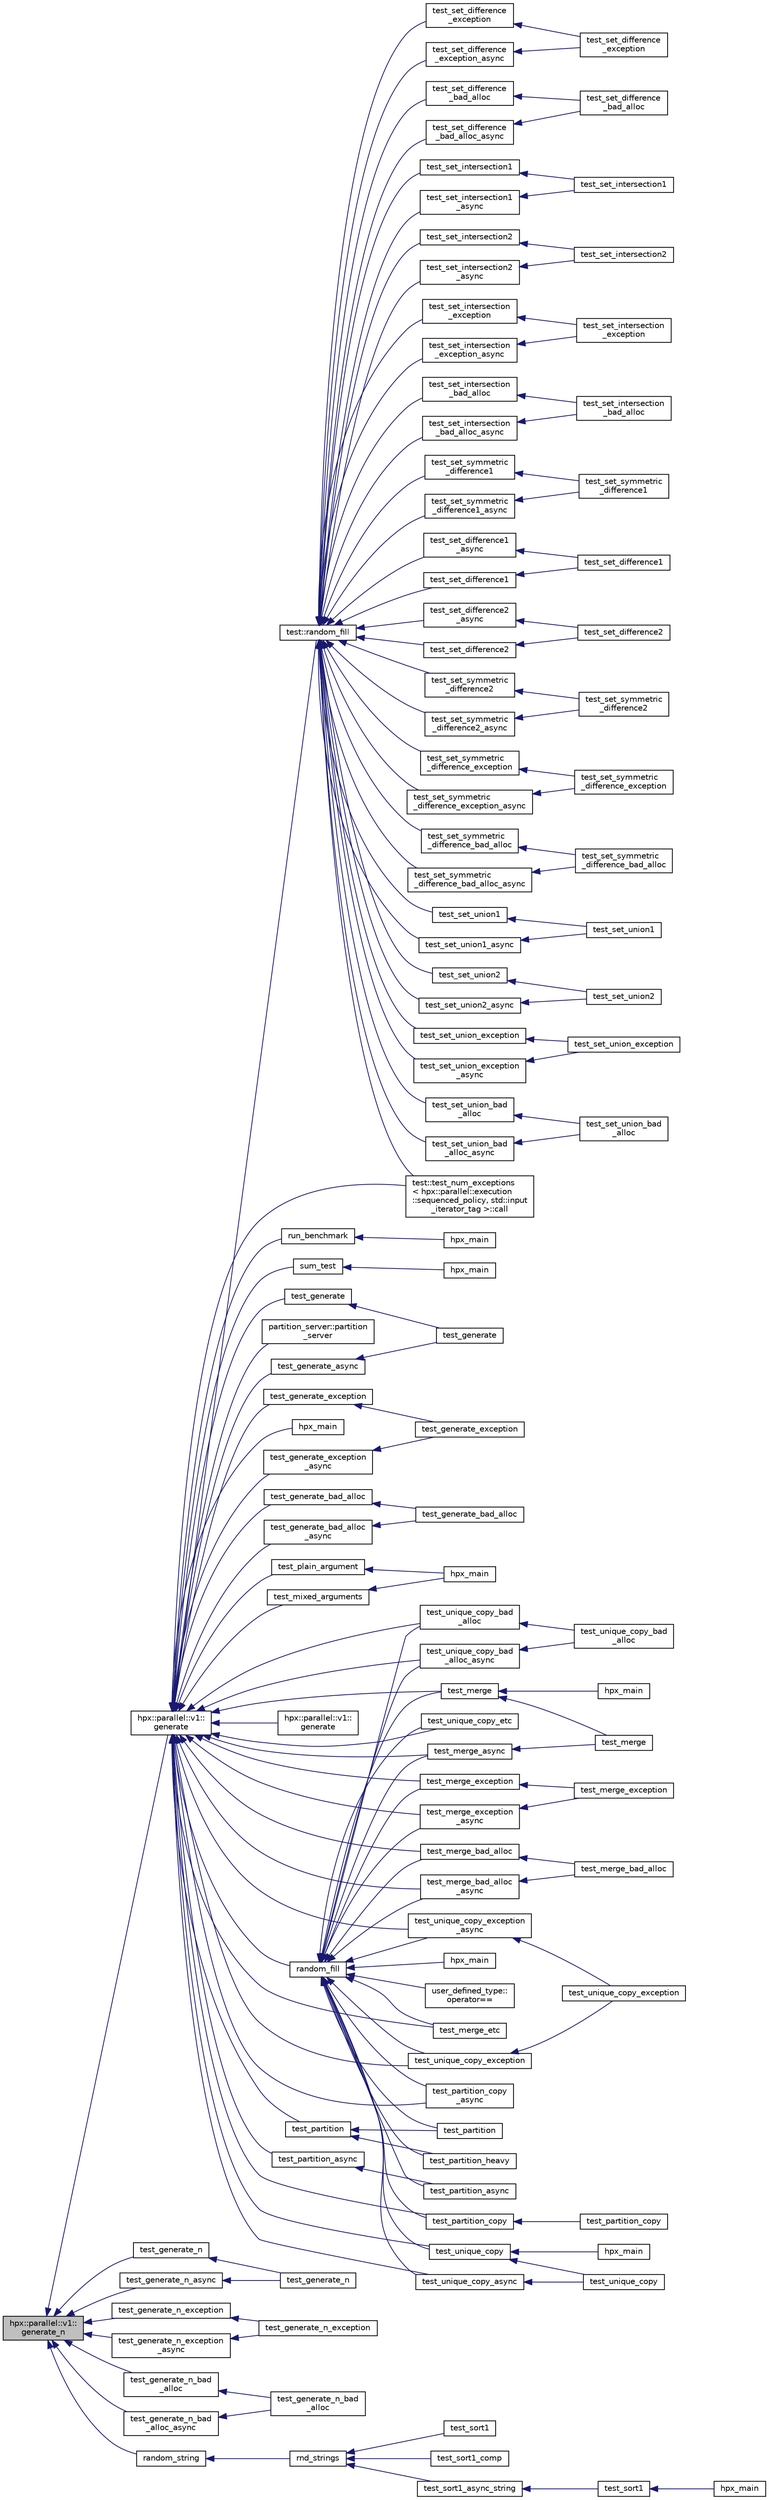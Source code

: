 digraph "hpx::parallel::v1::generate_n"
{
  edge [fontname="Helvetica",fontsize="10",labelfontname="Helvetica",labelfontsize="10"];
  node [fontname="Helvetica",fontsize="10",shape=record];
  rankdir="LR";
  Node6240 [label="hpx::parallel::v1::\lgenerate_n",height=0.2,width=0.4,color="black", fillcolor="grey75", style="filled", fontcolor="black"];
  Node6240 -> Node6241 [dir="back",color="midnightblue",fontsize="10",style="solid",fontname="Helvetica"];
  Node6241 [label="hpx::parallel::v1::\lgenerate",height=0.2,width=0.4,color="black", fillcolor="white", style="filled",URL="$db/db9/namespacehpx_1_1parallel_1_1v1.html#a1f74f2be2954d6fbd8278df5fedb946a"];
  Node6241 -> Node6242 [dir="back",color="midnightblue",fontsize="10",style="solid",fontname="Helvetica"];
  Node6242 [label="hpx_main",height=0.2,width=0.4,color="black", fillcolor="white", style="filled",URL="$da/d4f/benchmark__is__heap_8cpp.html#a4ca51ec94fa82421fc621b58eef7b01c"];
  Node6241 -> Node6243 [dir="back",color="midnightblue",fontsize="10",style="solid",fontname="Helvetica"];
  Node6243 [label="run_benchmark",height=0.2,width=0.4,color="black", fillcolor="white", style="filled",URL="$dd/d49/benchmark__merge_8cpp.html#ad5c58db487e8c73d2570954a51bc051e"];
  Node6243 -> Node6244 [dir="back",color="midnightblue",fontsize="10",style="solid",fontname="Helvetica"];
  Node6244 [label="hpx_main",height=0.2,width=0.4,color="black", fillcolor="white", style="filled",URL="$dd/d49/benchmark__merge_8cpp.html#a4ca51ec94fa82421fc621b58eef7b01c"];
  Node6241 -> Node6245 [dir="back",color="midnightblue",fontsize="10",style="solid",fontname="Helvetica"];
  Node6245 [label="sum_test",height=0.2,width=0.4,color="black", fillcolor="white", style="filled",URL="$d9/dca/created__executor_8cpp.html#a00698497aebbb08ccb1fafc32f2e52a2"];
  Node6245 -> Node6246 [dir="back",color="midnightblue",fontsize="10",style="solid",fontname="Helvetica"];
  Node6246 [label="hpx_main",height=0.2,width=0.4,color="black", fillcolor="white", style="filled",URL="$d9/dca/created__executor_8cpp.html#a4ca51ec94fa82421fc621b58eef7b01c"];
  Node6241 -> Node6247 [dir="back",color="midnightblue",fontsize="10",style="solid",fontname="Helvetica"];
  Node6247 [label="test_generate",height=0.2,width=0.4,color="black", fillcolor="white", style="filled",URL="$d4/da7/generate_8cpp.html#afd13d6b5b72198f3f2810d6ea7199982"];
  Node6247 -> Node6248 [dir="back",color="midnightblue",fontsize="10",style="solid",fontname="Helvetica"];
  Node6248 [label="test_generate",height=0.2,width=0.4,color="black", fillcolor="white", style="filled",URL="$d4/da7/generate_8cpp.html#aa4330f6beb2e1e6bc622199736a4d527"];
  Node6241 -> Node6249 [dir="back",color="midnightblue",fontsize="10",style="solid",fontname="Helvetica"];
  Node6249 [label="test_generate_async",height=0.2,width=0.4,color="black", fillcolor="white", style="filled",URL="$d4/da7/generate_8cpp.html#ab3f410cfdad007aed7ce31571f497e36"];
  Node6249 -> Node6248 [dir="back",color="midnightblue",fontsize="10",style="solid",fontname="Helvetica"];
  Node6241 -> Node6250 [dir="back",color="midnightblue",fontsize="10",style="solid",fontname="Helvetica"];
  Node6250 [label="test_generate_exception",height=0.2,width=0.4,color="black", fillcolor="white", style="filled",URL="$d4/da7/generate_8cpp.html#aa82ec188c84295dc58595a25b5046a35"];
  Node6250 -> Node6251 [dir="back",color="midnightblue",fontsize="10",style="solid",fontname="Helvetica"];
  Node6251 [label="test_generate_exception",height=0.2,width=0.4,color="black", fillcolor="white", style="filled",URL="$d4/da7/generate_8cpp.html#a58c7f2d3388fcc0591cf78430d449156"];
  Node6241 -> Node6252 [dir="back",color="midnightblue",fontsize="10",style="solid",fontname="Helvetica"];
  Node6252 [label="test_generate_exception\l_async",height=0.2,width=0.4,color="black", fillcolor="white", style="filled",URL="$d4/da7/generate_8cpp.html#abd98b9bbbbd5e1ab6b3e764723492fc8"];
  Node6252 -> Node6251 [dir="back",color="midnightblue",fontsize="10",style="solid",fontname="Helvetica"];
  Node6241 -> Node6253 [dir="back",color="midnightblue",fontsize="10",style="solid",fontname="Helvetica"];
  Node6253 [label="test_generate_bad_alloc",height=0.2,width=0.4,color="black", fillcolor="white", style="filled",URL="$d4/da7/generate_8cpp.html#ab44bbc50ca526f3e66d459f6148e9be4"];
  Node6253 -> Node6254 [dir="back",color="midnightblue",fontsize="10",style="solid",fontname="Helvetica"];
  Node6254 [label="test_generate_bad_alloc",height=0.2,width=0.4,color="black", fillcolor="white", style="filled",URL="$d4/da7/generate_8cpp.html#abaa09ae5104c3bb209c065c7260f2f2f"];
  Node6241 -> Node6255 [dir="back",color="midnightblue",fontsize="10",style="solid",fontname="Helvetica"];
  Node6255 [label="test_generate_bad_alloc\l_async",height=0.2,width=0.4,color="black", fillcolor="white", style="filled",URL="$d4/da7/generate_8cpp.html#a335e0ec245138b5ed2658cc30c8ac46c"];
  Node6255 -> Node6254 [dir="back",color="midnightblue",fontsize="10",style="solid",fontname="Helvetica"];
  Node6241 -> Node6256 [dir="back",color="midnightblue",fontsize="10",style="solid",fontname="Helvetica"];
  Node6256 [label="hpx::parallel::v1::\lgenerate",height=0.2,width=0.4,color="black", fillcolor="white", style="filled",URL="$db/db9/namespacehpx_1_1parallel_1_1v1.html#a5b655eb015d1690f89105015ea642cca"];
  Node6241 -> Node6257 [dir="back",color="midnightblue",fontsize="10",style="solid",fontname="Helvetica"];
  Node6257 [label="test_merge",height=0.2,width=0.4,color="black", fillcolor="white", style="filled",URL="$db/d38/merge__range_8cpp.html#a2e0060748d277706ba728016568f1dbf"];
  Node6257 -> Node6258 [dir="back",color="midnightblue",fontsize="10",style="solid",fontname="Helvetica"];
  Node6258 [label="test_merge",height=0.2,width=0.4,color="black", fillcolor="white", style="filled",URL="$db/d38/merge__range_8cpp.html#a28ba96ddbd72d2443824c9f436ce4151"];
  Node6257 -> Node6259 [dir="back",color="midnightblue",fontsize="10",style="solid",fontname="Helvetica"];
  Node6259 [label="hpx_main",height=0.2,width=0.4,color="black", fillcolor="white", style="filled",URL="$db/d38/merge__range_8cpp.html#a4ca51ec94fa82421fc621b58eef7b01c"];
  Node6241 -> Node6260 [dir="back",color="midnightblue",fontsize="10",style="solid",fontname="Helvetica"];
  Node6260 [label="test_merge_async",height=0.2,width=0.4,color="black", fillcolor="white", style="filled",URL="$db/d38/merge__range_8cpp.html#ac7a94e614f43f22799d481ea272af59e"];
  Node6260 -> Node6258 [dir="back",color="midnightblue",fontsize="10",style="solid",fontname="Helvetica"];
  Node6241 -> Node6261 [dir="back",color="midnightblue",fontsize="10",style="solid",fontname="Helvetica"];
  Node6261 [label="test_merge_exception",height=0.2,width=0.4,color="black", fillcolor="white", style="filled",URL="$dc/d10/merge__tests_8hpp.html#a7ae58389ece8b56d2ebaf07ce28db977"];
  Node6261 -> Node6262 [dir="back",color="midnightblue",fontsize="10",style="solid",fontname="Helvetica"];
  Node6262 [label="test_merge_exception",height=0.2,width=0.4,color="black", fillcolor="white", style="filled",URL="$dc/d10/merge__tests_8hpp.html#ab1a63150456c7d5846692e072eb6d377"];
  Node6241 -> Node6263 [dir="back",color="midnightblue",fontsize="10",style="solid",fontname="Helvetica"];
  Node6263 [label="test_merge_exception\l_async",height=0.2,width=0.4,color="black", fillcolor="white", style="filled",URL="$dc/d10/merge__tests_8hpp.html#a10246498e235d5b69dc3858175ee5309"];
  Node6263 -> Node6262 [dir="back",color="midnightblue",fontsize="10",style="solid",fontname="Helvetica"];
  Node6241 -> Node6264 [dir="back",color="midnightblue",fontsize="10",style="solid",fontname="Helvetica"];
  Node6264 [label="test_merge_bad_alloc",height=0.2,width=0.4,color="black", fillcolor="white", style="filled",URL="$dc/d10/merge__tests_8hpp.html#a4204a8af14472e05498918463eef92f7"];
  Node6264 -> Node6265 [dir="back",color="midnightblue",fontsize="10",style="solid",fontname="Helvetica"];
  Node6265 [label="test_merge_bad_alloc",height=0.2,width=0.4,color="black", fillcolor="white", style="filled",URL="$dc/d10/merge__tests_8hpp.html#a515f8562703abca7b364c782ec6241bb"];
  Node6241 -> Node6266 [dir="back",color="midnightblue",fontsize="10",style="solid",fontname="Helvetica"];
  Node6266 [label="test_merge_bad_alloc\l_async",height=0.2,width=0.4,color="black", fillcolor="white", style="filled",URL="$dc/d10/merge__tests_8hpp.html#a145e25792693da1ea09d570cc09a428a"];
  Node6266 -> Node6265 [dir="back",color="midnightblue",fontsize="10",style="solid",fontname="Helvetica"];
  Node6241 -> Node6267 [dir="back",color="midnightblue",fontsize="10",style="solid",fontname="Helvetica"];
  Node6267 [label="test_merge_etc",height=0.2,width=0.4,color="black", fillcolor="white", style="filled",URL="$dc/d10/merge__tests_8hpp.html#ad0f4882078c9e3e1f692464e67040c7a"];
  Node6241 -> Node6268 [dir="back",color="midnightblue",fontsize="10",style="solid",fontname="Helvetica"];
  Node6268 [label="test_partition_copy",height=0.2,width=0.4,color="black", fillcolor="white", style="filled",URL="$d9/dfa/partition__copy__tests_8hpp.html#ad9ddd8ab895684ada0894aaab61eb447"];
  Node6268 -> Node6269 [dir="back",color="midnightblue",fontsize="10",style="solid",fontname="Helvetica"];
  Node6269 [label="test_partition_copy",height=0.2,width=0.4,color="black", fillcolor="white", style="filled",URL="$d9/dfa/partition__copy__tests_8hpp.html#a5096dfa0bc38fc345992a0392cdd7dfd"];
  Node6241 -> Node6270 [dir="back",color="midnightblue",fontsize="10",style="solid",fontname="Helvetica"];
  Node6270 [label="test_partition_copy\l_async",height=0.2,width=0.4,color="black", fillcolor="white", style="filled",URL="$d9/dfa/partition__copy__tests_8hpp.html#ac159394185d42c0081d696f41aff774c"];
  Node6241 -> Node6271 [dir="back",color="midnightblue",fontsize="10",style="solid",fontname="Helvetica"];
  Node6271 [label="test_partition",height=0.2,width=0.4,color="black", fillcolor="white", style="filled",URL="$df/dd8/partition__tests_8hpp.html#a4f40d9e862c5aaa7e64d56fc15f089ce"];
  Node6271 -> Node6272 [dir="back",color="midnightblue",fontsize="10",style="solid",fontname="Helvetica"];
  Node6272 [label="test_partition",height=0.2,width=0.4,color="black", fillcolor="white", style="filled",URL="$df/dd8/partition__tests_8hpp.html#ac570753d8bc211c4f3f2191fc0614e84"];
  Node6271 -> Node6273 [dir="back",color="midnightblue",fontsize="10",style="solid",fontname="Helvetica"];
  Node6273 [label="test_partition_heavy",height=0.2,width=0.4,color="black", fillcolor="white", style="filled",URL="$df/dd8/partition__tests_8hpp.html#aa34b09b89272730e508bef4664c15560"];
  Node6241 -> Node6274 [dir="back",color="midnightblue",fontsize="10",style="solid",fontname="Helvetica"];
  Node6274 [label="test_partition_async",height=0.2,width=0.4,color="black", fillcolor="white", style="filled",URL="$df/dd8/partition__tests_8hpp.html#aae3d4d8e7dafc0029ef1ef9296dd49da"];
  Node6274 -> Node6275 [dir="back",color="midnightblue",fontsize="10",style="solid",fontname="Helvetica"];
  Node6275 [label="test_partition_async",height=0.2,width=0.4,color="black", fillcolor="white", style="filled",URL="$df/dd8/partition__tests_8hpp.html#a5b2b400969b46c7a629f0794120917a6"];
  Node6241 -> Node6276 [dir="back",color="midnightblue",fontsize="10",style="solid",fontname="Helvetica"];
  Node6276 [label="test_plain_argument",height=0.2,width=0.4,color="black", fillcolor="white", style="filled",URL="$df/d23/put__parcels_8cpp.html#a60e7e37daaa74f7106c7cf614d219a87"];
  Node6276 -> Node6277 [dir="back",color="midnightblue",fontsize="10",style="solid",fontname="Helvetica"];
  Node6277 [label="hpx_main",height=0.2,width=0.4,color="black", fillcolor="white", style="filled",URL="$df/d23/put__parcels_8cpp.html#a4ca51ec94fa82421fc621b58eef7b01c"];
  Node6241 -> Node6278 [dir="back",color="midnightblue",fontsize="10",style="solid",fontname="Helvetica"];
  Node6278 [label="test_mixed_arguments",height=0.2,width=0.4,color="black", fillcolor="white", style="filled",URL="$df/d23/put__parcels_8cpp.html#a24eb81d6a10219027bfd00fa26f0d382"];
  Node6278 -> Node6277 [dir="back",color="midnightblue",fontsize="10",style="solid",fontname="Helvetica"];
  Node6241 -> Node6279 [dir="back",color="midnightblue",fontsize="10",style="solid",fontname="Helvetica"];
  Node6279 [label="partition_server::partition\l_server",height=0.2,width=0.4,color="black", fillcolor="white", style="filled",URL="$d9/dbd/structpartition__server.html#a80906893b5b6771003acbf3fcfec37cf"];
  Node6241 -> Node6280 [dir="back",color="midnightblue",fontsize="10",style="solid",fontname="Helvetica"];
  Node6280 [label="random_fill",height=0.2,width=0.4,color="black", fillcolor="white", style="filled",URL="$dd/d52/safe__object_8cpp.html#af11000111cdbb07ee1790cab60009256"];
  Node6280 -> Node6257 [dir="back",color="midnightblue",fontsize="10",style="solid",fontname="Helvetica"];
  Node6280 -> Node6260 [dir="back",color="midnightblue",fontsize="10",style="solid",fontname="Helvetica"];
  Node6280 -> Node6261 [dir="back",color="midnightblue",fontsize="10",style="solid",fontname="Helvetica"];
  Node6280 -> Node6263 [dir="back",color="midnightblue",fontsize="10",style="solid",fontname="Helvetica"];
  Node6280 -> Node6264 [dir="back",color="midnightblue",fontsize="10",style="solid",fontname="Helvetica"];
  Node6280 -> Node6266 [dir="back",color="midnightblue",fontsize="10",style="solid",fontname="Helvetica"];
  Node6280 -> Node6267 [dir="back",color="midnightblue",fontsize="10",style="solid",fontname="Helvetica"];
  Node6280 -> Node6268 [dir="back",color="midnightblue",fontsize="10",style="solid",fontname="Helvetica"];
  Node6280 -> Node6270 [dir="back",color="midnightblue",fontsize="10",style="solid",fontname="Helvetica"];
  Node6280 -> Node6272 [dir="back",color="midnightblue",fontsize="10",style="solid",fontname="Helvetica"];
  Node6280 -> Node6275 [dir="back",color="midnightblue",fontsize="10",style="solid",fontname="Helvetica"];
  Node6280 -> Node6273 [dir="back",color="midnightblue",fontsize="10",style="solid",fontname="Helvetica"];
  Node6280 -> Node6281 [dir="back",color="midnightblue",fontsize="10",style="solid",fontname="Helvetica"];
  Node6281 [label="hpx_main",height=0.2,width=0.4,color="black", fillcolor="white", style="filled",URL="$dd/d52/safe__object_8cpp.html#ab1825231fb9efbfb464404767c072654"];
  Node6280 -> Node6282 [dir="back",color="midnightblue",fontsize="10",style="solid",fontname="Helvetica"];
  Node6282 [label="test_unique_copy",height=0.2,width=0.4,color="black", fillcolor="white", style="filled",URL="$db/d2d/unique__copy__range_8cpp.html#a430a316532273e52ba2fec98612fccd1"];
  Node6282 -> Node6283 [dir="back",color="midnightblue",fontsize="10",style="solid",fontname="Helvetica"];
  Node6283 [label="test_unique_copy",height=0.2,width=0.4,color="black", fillcolor="white", style="filled",URL="$db/d2d/unique__copy__range_8cpp.html#ae9dd32957b40b1c4cd3101e748b205d6"];
  Node6282 -> Node6284 [dir="back",color="midnightblue",fontsize="10",style="solid",fontname="Helvetica"];
  Node6284 [label="hpx_main",height=0.2,width=0.4,color="black", fillcolor="white", style="filled",URL="$db/d2d/unique__copy__range_8cpp.html#a4ca51ec94fa82421fc621b58eef7b01c"];
  Node6280 -> Node6285 [dir="back",color="midnightblue",fontsize="10",style="solid",fontname="Helvetica"];
  Node6285 [label="test_unique_copy_async",height=0.2,width=0.4,color="black", fillcolor="white", style="filled",URL="$db/d2d/unique__copy__range_8cpp.html#a7bd3aa17d960e55b29380b19ae3cb55f"];
  Node6285 -> Node6283 [dir="back",color="midnightblue",fontsize="10",style="solid",fontname="Helvetica"];
  Node6280 -> Node6286 [dir="back",color="midnightblue",fontsize="10",style="solid",fontname="Helvetica"];
  Node6286 [label="user_defined_type::\loperator==",height=0.2,width=0.4,color="black", fillcolor="white", style="filled",URL="$d3/d7b/structuser__defined__type.html#ad1e2aca81e7f9d05f207952a083c4745"];
  Node6280 -> Node6287 [dir="back",color="midnightblue",fontsize="10",style="solid",fontname="Helvetica"];
  Node6287 [label="test_unique_copy_exception",height=0.2,width=0.4,color="black", fillcolor="white", style="filled",URL="$d8/dff/unique__copy__tests_8hpp.html#a5c37fea0df2927a8cace440d2a1c94b7"];
  Node6287 -> Node6288 [dir="back",color="midnightblue",fontsize="10",style="solid",fontname="Helvetica"];
  Node6288 [label="test_unique_copy_exception",height=0.2,width=0.4,color="black", fillcolor="white", style="filled",URL="$d8/dff/unique__copy__tests_8hpp.html#ab091339927864517e43fead9526d5d7c"];
  Node6280 -> Node6289 [dir="back",color="midnightblue",fontsize="10",style="solid",fontname="Helvetica"];
  Node6289 [label="test_unique_copy_exception\l_async",height=0.2,width=0.4,color="black", fillcolor="white", style="filled",URL="$d8/dff/unique__copy__tests_8hpp.html#aa1645bb70148f8f61bc10207e00a53a1"];
  Node6289 -> Node6288 [dir="back",color="midnightblue",fontsize="10",style="solid",fontname="Helvetica"];
  Node6280 -> Node6290 [dir="back",color="midnightblue",fontsize="10",style="solid",fontname="Helvetica"];
  Node6290 [label="test_unique_copy_bad\l_alloc",height=0.2,width=0.4,color="black", fillcolor="white", style="filled",URL="$d8/dff/unique__copy__tests_8hpp.html#aa7da2f9dd5caab939708d341beb6f6d2"];
  Node6290 -> Node6291 [dir="back",color="midnightblue",fontsize="10",style="solid",fontname="Helvetica"];
  Node6291 [label="test_unique_copy_bad\l_alloc",height=0.2,width=0.4,color="black", fillcolor="white", style="filled",URL="$d8/dff/unique__copy__tests_8hpp.html#ac787b09bfa0998a0e52890be3471cf9e"];
  Node6280 -> Node6292 [dir="back",color="midnightblue",fontsize="10",style="solid",fontname="Helvetica"];
  Node6292 [label="test_unique_copy_bad\l_alloc_async",height=0.2,width=0.4,color="black", fillcolor="white", style="filled",URL="$d8/dff/unique__copy__tests_8hpp.html#a420b48f25bd70ccdf636ee4fedfda427"];
  Node6292 -> Node6291 [dir="back",color="midnightblue",fontsize="10",style="solid",fontname="Helvetica"];
  Node6280 -> Node6293 [dir="back",color="midnightblue",fontsize="10",style="solid",fontname="Helvetica"];
  Node6293 [label="test_unique_copy_etc",height=0.2,width=0.4,color="black", fillcolor="white", style="filled",URL="$d8/dff/unique__copy__tests_8hpp.html#a987292fe962b0cf655a572c28b7d351f"];
  Node6241 -> Node6294 [dir="back",color="midnightblue",fontsize="10",style="solid",fontname="Helvetica"];
  Node6294 [label="test::random_fill",height=0.2,width=0.4,color="black", fillcolor="white", style="filled",URL="$df/d04/namespacetest.html#af108eebf0ec199837311e53d84f7be38"];
  Node6294 -> Node6295 [dir="back",color="midnightblue",fontsize="10",style="solid",fontname="Helvetica"];
  Node6295 [label="test_set_difference1",height=0.2,width=0.4,color="black", fillcolor="white", style="filled",URL="$d5/d98/set__difference_8cpp.html#aa5ef48dcbfc36441fd35dfaf8a44405a"];
  Node6295 -> Node6296 [dir="back",color="midnightblue",fontsize="10",style="solid",fontname="Helvetica"];
  Node6296 [label="test_set_difference1",height=0.2,width=0.4,color="black", fillcolor="white", style="filled",URL="$d5/d98/set__difference_8cpp.html#a83e8c92f1666fe095721c8ea4ef8ca90"];
  Node6294 -> Node6297 [dir="back",color="midnightblue",fontsize="10",style="solid",fontname="Helvetica"];
  Node6297 [label="test_set_difference1\l_async",height=0.2,width=0.4,color="black", fillcolor="white", style="filled",URL="$d5/d98/set__difference_8cpp.html#a7c5d0e06c1a72bdf86a4d59bcdfaf206"];
  Node6297 -> Node6296 [dir="back",color="midnightblue",fontsize="10",style="solid",fontname="Helvetica"];
  Node6294 -> Node6298 [dir="back",color="midnightblue",fontsize="10",style="solid",fontname="Helvetica"];
  Node6298 [label="test_set_difference2",height=0.2,width=0.4,color="black", fillcolor="white", style="filled",URL="$d5/d98/set__difference_8cpp.html#a7e5cdcd8b098d630b553a44690695466"];
  Node6298 -> Node6299 [dir="back",color="midnightblue",fontsize="10",style="solid",fontname="Helvetica"];
  Node6299 [label="test_set_difference2",height=0.2,width=0.4,color="black", fillcolor="white", style="filled",URL="$d5/d98/set__difference_8cpp.html#abb472a1f465d351ea084ea362a5fe669"];
  Node6294 -> Node6300 [dir="back",color="midnightblue",fontsize="10",style="solid",fontname="Helvetica"];
  Node6300 [label="test_set_difference2\l_async",height=0.2,width=0.4,color="black", fillcolor="white", style="filled",URL="$d5/d98/set__difference_8cpp.html#ac38db7d14fe24f38054132e20e95a1d6"];
  Node6300 -> Node6299 [dir="back",color="midnightblue",fontsize="10",style="solid",fontname="Helvetica"];
  Node6294 -> Node6301 [dir="back",color="midnightblue",fontsize="10",style="solid",fontname="Helvetica"];
  Node6301 [label="test_set_difference\l_exception",height=0.2,width=0.4,color="black", fillcolor="white", style="filled",URL="$d5/d98/set__difference_8cpp.html#a2e9376930e45f45c13f7717a26cb2f83"];
  Node6301 -> Node6302 [dir="back",color="midnightblue",fontsize="10",style="solid",fontname="Helvetica"];
  Node6302 [label="test_set_difference\l_exception",height=0.2,width=0.4,color="black", fillcolor="white", style="filled",URL="$d5/d98/set__difference_8cpp.html#a65a40e78d00c7c4ea71782d5942f820e"];
  Node6294 -> Node6303 [dir="back",color="midnightblue",fontsize="10",style="solid",fontname="Helvetica"];
  Node6303 [label="test_set_difference\l_exception_async",height=0.2,width=0.4,color="black", fillcolor="white", style="filled",URL="$d5/d98/set__difference_8cpp.html#ae78ceaedf8e2ccc95f346b9dde98e25e"];
  Node6303 -> Node6302 [dir="back",color="midnightblue",fontsize="10",style="solid",fontname="Helvetica"];
  Node6294 -> Node6304 [dir="back",color="midnightblue",fontsize="10",style="solid",fontname="Helvetica"];
  Node6304 [label="test_set_difference\l_bad_alloc",height=0.2,width=0.4,color="black", fillcolor="white", style="filled",URL="$d5/d98/set__difference_8cpp.html#afc1ea84994d9d87b53951a9b8285ef74"];
  Node6304 -> Node6305 [dir="back",color="midnightblue",fontsize="10",style="solid",fontname="Helvetica"];
  Node6305 [label="test_set_difference\l_bad_alloc",height=0.2,width=0.4,color="black", fillcolor="white", style="filled",URL="$d5/d98/set__difference_8cpp.html#a96486b8f423934faf84546faac9b6887"];
  Node6294 -> Node6306 [dir="back",color="midnightblue",fontsize="10",style="solid",fontname="Helvetica"];
  Node6306 [label="test_set_difference\l_bad_alloc_async",height=0.2,width=0.4,color="black", fillcolor="white", style="filled",URL="$d5/d98/set__difference_8cpp.html#a63bca03d9bd4c990d061abc482684132"];
  Node6306 -> Node6305 [dir="back",color="midnightblue",fontsize="10",style="solid",fontname="Helvetica"];
  Node6294 -> Node6307 [dir="back",color="midnightblue",fontsize="10",style="solid",fontname="Helvetica"];
  Node6307 [label="test_set_intersection1",height=0.2,width=0.4,color="black", fillcolor="white", style="filled",URL="$dd/d83/set__intersection_8cpp.html#a26ae57f28f2ec442dcd8fe3fd5e0225c"];
  Node6307 -> Node6308 [dir="back",color="midnightblue",fontsize="10",style="solid",fontname="Helvetica"];
  Node6308 [label="test_set_intersection1",height=0.2,width=0.4,color="black", fillcolor="white", style="filled",URL="$dd/d83/set__intersection_8cpp.html#ae89369e72fb53b6b228b7802905112d7"];
  Node6294 -> Node6309 [dir="back",color="midnightblue",fontsize="10",style="solid",fontname="Helvetica"];
  Node6309 [label="test_set_intersection1\l_async",height=0.2,width=0.4,color="black", fillcolor="white", style="filled",URL="$dd/d83/set__intersection_8cpp.html#ad4d7143e7c4fb9a9d288dbf5304fe792"];
  Node6309 -> Node6308 [dir="back",color="midnightblue",fontsize="10",style="solid",fontname="Helvetica"];
  Node6294 -> Node6310 [dir="back",color="midnightblue",fontsize="10",style="solid",fontname="Helvetica"];
  Node6310 [label="test_set_intersection2",height=0.2,width=0.4,color="black", fillcolor="white", style="filled",URL="$dd/d83/set__intersection_8cpp.html#a539d8b0bd3df41a9cd2658f6751c84a4"];
  Node6310 -> Node6311 [dir="back",color="midnightblue",fontsize="10",style="solid",fontname="Helvetica"];
  Node6311 [label="test_set_intersection2",height=0.2,width=0.4,color="black", fillcolor="white", style="filled",URL="$dd/d83/set__intersection_8cpp.html#a547b964f7faba46990dafbb9e6d8a96e"];
  Node6294 -> Node6312 [dir="back",color="midnightblue",fontsize="10",style="solid",fontname="Helvetica"];
  Node6312 [label="test_set_intersection2\l_async",height=0.2,width=0.4,color="black", fillcolor="white", style="filled",URL="$dd/d83/set__intersection_8cpp.html#a55845f5792feea3dbd9edbc297f32663"];
  Node6312 -> Node6311 [dir="back",color="midnightblue",fontsize="10",style="solid",fontname="Helvetica"];
  Node6294 -> Node6313 [dir="back",color="midnightblue",fontsize="10",style="solid",fontname="Helvetica"];
  Node6313 [label="test_set_intersection\l_exception",height=0.2,width=0.4,color="black", fillcolor="white", style="filled",URL="$dd/d83/set__intersection_8cpp.html#a6561f3f61f134df480de3dd6c7f38524"];
  Node6313 -> Node6314 [dir="back",color="midnightblue",fontsize="10",style="solid",fontname="Helvetica"];
  Node6314 [label="test_set_intersection\l_exception",height=0.2,width=0.4,color="black", fillcolor="white", style="filled",URL="$dd/d83/set__intersection_8cpp.html#a2c3d10d1fd2c99e29ed69178cc86a337"];
  Node6294 -> Node6315 [dir="back",color="midnightblue",fontsize="10",style="solid",fontname="Helvetica"];
  Node6315 [label="test_set_intersection\l_exception_async",height=0.2,width=0.4,color="black", fillcolor="white", style="filled",URL="$dd/d83/set__intersection_8cpp.html#a48f09743e4b50e7a8a2ea3b9cd69ad3c"];
  Node6315 -> Node6314 [dir="back",color="midnightblue",fontsize="10",style="solid",fontname="Helvetica"];
  Node6294 -> Node6316 [dir="back",color="midnightblue",fontsize="10",style="solid",fontname="Helvetica"];
  Node6316 [label="test_set_intersection\l_bad_alloc",height=0.2,width=0.4,color="black", fillcolor="white", style="filled",URL="$dd/d83/set__intersection_8cpp.html#afcf80da386d218e89dc5d03cb3d5a707"];
  Node6316 -> Node6317 [dir="back",color="midnightblue",fontsize="10",style="solid",fontname="Helvetica"];
  Node6317 [label="test_set_intersection\l_bad_alloc",height=0.2,width=0.4,color="black", fillcolor="white", style="filled",URL="$dd/d83/set__intersection_8cpp.html#af2c3a962e1b7b8806f46e8601da9ac2b"];
  Node6294 -> Node6318 [dir="back",color="midnightblue",fontsize="10",style="solid",fontname="Helvetica"];
  Node6318 [label="test_set_intersection\l_bad_alloc_async",height=0.2,width=0.4,color="black", fillcolor="white", style="filled",URL="$dd/d83/set__intersection_8cpp.html#a8e663216780d2d23b410e9042d61486e"];
  Node6318 -> Node6317 [dir="back",color="midnightblue",fontsize="10",style="solid",fontname="Helvetica"];
  Node6294 -> Node6319 [dir="back",color="midnightblue",fontsize="10",style="solid",fontname="Helvetica"];
  Node6319 [label="test_set_symmetric\l_difference1",height=0.2,width=0.4,color="black", fillcolor="white", style="filled",URL="$d4/d0c/set__symmetric__difference_8cpp.html#a72e3a27d859122adca768080762a6937"];
  Node6319 -> Node6320 [dir="back",color="midnightblue",fontsize="10",style="solid",fontname="Helvetica"];
  Node6320 [label="test_set_symmetric\l_difference1",height=0.2,width=0.4,color="black", fillcolor="white", style="filled",URL="$d4/d0c/set__symmetric__difference_8cpp.html#a4ca9adcea10de8f266e52386db9a0edb"];
  Node6294 -> Node6321 [dir="back",color="midnightblue",fontsize="10",style="solid",fontname="Helvetica"];
  Node6321 [label="test_set_symmetric\l_difference1_async",height=0.2,width=0.4,color="black", fillcolor="white", style="filled",URL="$d4/d0c/set__symmetric__difference_8cpp.html#a3be9afeae23e298c9b3af32ada4db7c9"];
  Node6321 -> Node6320 [dir="back",color="midnightblue",fontsize="10",style="solid",fontname="Helvetica"];
  Node6294 -> Node6322 [dir="back",color="midnightblue",fontsize="10",style="solid",fontname="Helvetica"];
  Node6322 [label="test_set_symmetric\l_difference2",height=0.2,width=0.4,color="black", fillcolor="white", style="filled",URL="$d4/d0c/set__symmetric__difference_8cpp.html#aad15f5840f8e5438bc5ec5203fb472d9"];
  Node6322 -> Node6323 [dir="back",color="midnightblue",fontsize="10",style="solid",fontname="Helvetica"];
  Node6323 [label="test_set_symmetric\l_difference2",height=0.2,width=0.4,color="black", fillcolor="white", style="filled",URL="$d4/d0c/set__symmetric__difference_8cpp.html#ab6dbf7a0c746abfb37379b406eac4381"];
  Node6294 -> Node6324 [dir="back",color="midnightblue",fontsize="10",style="solid",fontname="Helvetica"];
  Node6324 [label="test_set_symmetric\l_difference2_async",height=0.2,width=0.4,color="black", fillcolor="white", style="filled",URL="$d4/d0c/set__symmetric__difference_8cpp.html#af9925c4684e172430d77219020a782c5"];
  Node6324 -> Node6323 [dir="back",color="midnightblue",fontsize="10",style="solid",fontname="Helvetica"];
  Node6294 -> Node6325 [dir="back",color="midnightblue",fontsize="10",style="solid",fontname="Helvetica"];
  Node6325 [label="test_set_symmetric\l_difference_exception",height=0.2,width=0.4,color="black", fillcolor="white", style="filled",URL="$d4/d0c/set__symmetric__difference_8cpp.html#a0efa75957a3535c8879090d9580c9a41"];
  Node6325 -> Node6326 [dir="back",color="midnightblue",fontsize="10",style="solid",fontname="Helvetica"];
  Node6326 [label="test_set_symmetric\l_difference_exception",height=0.2,width=0.4,color="black", fillcolor="white", style="filled",URL="$d4/d0c/set__symmetric__difference_8cpp.html#ae582e854dae0d5933e0d21a14259658f"];
  Node6294 -> Node6327 [dir="back",color="midnightblue",fontsize="10",style="solid",fontname="Helvetica"];
  Node6327 [label="test_set_symmetric\l_difference_exception_async",height=0.2,width=0.4,color="black", fillcolor="white", style="filled",URL="$d4/d0c/set__symmetric__difference_8cpp.html#abf1d54acfcfdeb6ba21379e36cefdcb1"];
  Node6327 -> Node6326 [dir="back",color="midnightblue",fontsize="10",style="solid",fontname="Helvetica"];
  Node6294 -> Node6328 [dir="back",color="midnightblue",fontsize="10",style="solid",fontname="Helvetica"];
  Node6328 [label="test_set_symmetric\l_difference_bad_alloc",height=0.2,width=0.4,color="black", fillcolor="white", style="filled",URL="$d4/d0c/set__symmetric__difference_8cpp.html#ae71c0b23dec0df2c7d1301ef925def16"];
  Node6328 -> Node6329 [dir="back",color="midnightblue",fontsize="10",style="solid",fontname="Helvetica"];
  Node6329 [label="test_set_symmetric\l_difference_bad_alloc",height=0.2,width=0.4,color="black", fillcolor="white", style="filled",URL="$d4/d0c/set__symmetric__difference_8cpp.html#af2b02a91dd3dc05c4c1e831b38de59a4"];
  Node6294 -> Node6330 [dir="back",color="midnightblue",fontsize="10",style="solid",fontname="Helvetica"];
  Node6330 [label="test_set_symmetric\l_difference_bad_alloc_async",height=0.2,width=0.4,color="black", fillcolor="white", style="filled",URL="$d4/d0c/set__symmetric__difference_8cpp.html#a41b729507bcab6595ff907f959b7670b"];
  Node6330 -> Node6329 [dir="back",color="midnightblue",fontsize="10",style="solid",fontname="Helvetica"];
  Node6294 -> Node6331 [dir="back",color="midnightblue",fontsize="10",style="solid",fontname="Helvetica"];
  Node6331 [label="test_set_union1",height=0.2,width=0.4,color="black", fillcolor="white", style="filled",URL="$d7/d76/set__union_8cpp.html#aad0a35e61d16be3a9a9a1ad9ab61d8a8"];
  Node6331 -> Node6332 [dir="back",color="midnightblue",fontsize="10",style="solid",fontname="Helvetica"];
  Node6332 [label="test_set_union1",height=0.2,width=0.4,color="black", fillcolor="white", style="filled",URL="$d7/d76/set__union_8cpp.html#a1d17f0a34c7d6b956f42c5afb0ab2a9a"];
  Node6294 -> Node6333 [dir="back",color="midnightblue",fontsize="10",style="solid",fontname="Helvetica"];
  Node6333 [label="test_set_union1_async",height=0.2,width=0.4,color="black", fillcolor="white", style="filled",URL="$d7/d76/set__union_8cpp.html#a4a2990d6e0b29a4b6975008a74f256a6"];
  Node6333 -> Node6332 [dir="back",color="midnightblue",fontsize="10",style="solid",fontname="Helvetica"];
  Node6294 -> Node6334 [dir="back",color="midnightblue",fontsize="10",style="solid",fontname="Helvetica"];
  Node6334 [label="test_set_union2",height=0.2,width=0.4,color="black", fillcolor="white", style="filled",URL="$d7/d76/set__union_8cpp.html#a035fcfe19c89b694a9cd09f9b33fca21"];
  Node6334 -> Node6335 [dir="back",color="midnightblue",fontsize="10",style="solid",fontname="Helvetica"];
  Node6335 [label="test_set_union2",height=0.2,width=0.4,color="black", fillcolor="white", style="filled",URL="$d7/d76/set__union_8cpp.html#aa459d5f91f6fd9b8372ded4a74e2399b"];
  Node6294 -> Node6336 [dir="back",color="midnightblue",fontsize="10",style="solid",fontname="Helvetica"];
  Node6336 [label="test_set_union2_async",height=0.2,width=0.4,color="black", fillcolor="white", style="filled",URL="$d7/d76/set__union_8cpp.html#a18c984db0d092fc351908f4725450a40"];
  Node6336 -> Node6335 [dir="back",color="midnightblue",fontsize="10",style="solid",fontname="Helvetica"];
  Node6294 -> Node6337 [dir="back",color="midnightblue",fontsize="10",style="solid",fontname="Helvetica"];
  Node6337 [label="test_set_union_exception",height=0.2,width=0.4,color="black", fillcolor="white", style="filled",URL="$d7/d76/set__union_8cpp.html#a8d86da23435c3051cc8a60b0bf20dddb"];
  Node6337 -> Node6338 [dir="back",color="midnightblue",fontsize="10",style="solid",fontname="Helvetica"];
  Node6338 [label="test_set_union_exception",height=0.2,width=0.4,color="black", fillcolor="white", style="filled",URL="$d7/d76/set__union_8cpp.html#ae7d86a6ea250df03f3a1fdb54b8c0881"];
  Node6294 -> Node6339 [dir="back",color="midnightblue",fontsize="10",style="solid",fontname="Helvetica"];
  Node6339 [label="test_set_union_exception\l_async",height=0.2,width=0.4,color="black", fillcolor="white", style="filled",URL="$d7/d76/set__union_8cpp.html#abf537232790c4600e8daa8dc9451e1d8"];
  Node6339 -> Node6338 [dir="back",color="midnightblue",fontsize="10",style="solid",fontname="Helvetica"];
  Node6294 -> Node6340 [dir="back",color="midnightblue",fontsize="10",style="solid",fontname="Helvetica"];
  Node6340 [label="test_set_union_bad\l_alloc",height=0.2,width=0.4,color="black", fillcolor="white", style="filled",URL="$d7/d76/set__union_8cpp.html#a87c68760c8c00fc61c4ab18e86f54b79"];
  Node6340 -> Node6341 [dir="back",color="midnightblue",fontsize="10",style="solid",fontname="Helvetica"];
  Node6341 [label="test_set_union_bad\l_alloc",height=0.2,width=0.4,color="black", fillcolor="white", style="filled",URL="$d7/d76/set__union_8cpp.html#a3f6aef5c803b7dfdb0709f09d5cd6e9d"];
  Node6294 -> Node6342 [dir="back",color="midnightblue",fontsize="10",style="solid",fontname="Helvetica"];
  Node6342 [label="test_set_union_bad\l_alloc_async",height=0.2,width=0.4,color="black", fillcolor="white", style="filled",URL="$d7/d76/set__union_8cpp.html#a11ab1dca0d0d50a7f9b84735775ea3a2"];
  Node6342 -> Node6341 [dir="back",color="midnightblue",fontsize="10",style="solid",fontname="Helvetica"];
  Node6294 -> Node6343 [dir="back",color="midnightblue",fontsize="10",style="solid",fontname="Helvetica"];
  Node6343 [label="test::test_num_exceptions\l\< hpx::parallel::execution\l::sequenced_policy, std::input\l_iterator_tag \>::call",height=0.2,width=0.4,color="black", fillcolor="white", style="filled",URL="$db/d94/structtest_1_1test__num__exceptions_3_01hpx_1_1parallel_1_1execution_1_1sequenced__policy_00_01std_1_1input__iterator__tag_01_4.html#ad6bf6a4aae6bd7edbf3d666ca1b72262"];
  Node6241 -> Node6343 [dir="back",color="midnightblue",fontsize="10",style="solid",fontname="Helvetica"];
  Node6241 -> Node6282 [dir="back",color="midnightblue",fontsize="10",style="solid",fontname="Helvetica"];
  Node6241 -> Node6285 [dir="back",color="midnightblue",fontsize="10",style="solid",fontname="Helvetica"];
  Node6241 -> Node6287 [dir="back",color="midnightblue",fontsize="10",style="solid",fontname="Helvetica"];
  Node6241 -> Node6289 [dir="back",color="midnightblue",fontsize="10",style="solid",fontname="Helvetica"];
  Node6241 -> Node6290 [dir="back",color="midnightblue",fontsize="10",style="solid",fontname="Helvetica"];
  Node6241 -> Node6292 [dir="back",color="midnightblue",fontsize="10",style="solid",fontname="Helvetica"];
  Node6241 -> Node6293 [dir="back",color="midnightblue",fontsize="10",style="solid",fontname="Helvetica"];
  Node6240 -> Node6344 [dir="back",color="midnightblue",fontsize="10",style="solid",fontname="Helvetica"];
  Node6344 [label="test_generate_n",height=0.2,width=0.4,color="black", fillcolor="white", style="filled",URL="$d6/dd4/generaten_8cpp.html#aa7d36845de24c2128275af7429347b6d"];
  Node6344 -> Node6345 [dir="back",color="midnightblue",fontsize="10",style="solid",fontname="Helvetica"];
  Node6345 [label="test_generate_n",height=0.2,width=0.4,color="black", fillcolor="white", style="filled",URL="$d6/dd4/generaten_8cpp.html#a1f3cae591a649c43c6eaa9a98d773029"];
  Node6240 -> Node6346 [dir="back",color="midnightblue",fontsize="10",style="solid",fontname="Helvetica"];
  Node6346 [label="test_generate_n_async",height=0.2,width=0.4,color="black", fillcolor="white", style="filled",URL="$d6/dd4/generaten_8cpp.html#a586608d2e5b94df88ca7ee21ab0d23be"];
  Node6346 -> Node6345 [dir="back",color="midnightblue",fontsize="10",style="solid",fontname="Helvetica"];
  Node6240 -> Node6347 [dir="back",color="midnightblue",fontsize="10",style="solid",fontname="Helvetica"];
  Node6347 [label="test_generate_n_exception",height=0.2,width=0.4,color="black", fillcolor="white", style="filled",URL="$d6/dd4/generaten_8cpp.html#a82b7c005daa2f345a6d9772ebb1ad352"];
  Node6347 -> Node6348 [dir="back",color="midnightblue",fontsize="10",style="solid",fontname="Helvetica"];
  Node6348 [label="test_generate_n_exception",height=0.2,width=0.4,color="black", fillcolor="white", style="filled",URL="$d6/dd4/generaten_8cpp.html#a24c578b12eed6bfb2e5a94d6f8bce0fc"];
  Node6240 -> Node6349 [dir="back",color="midnightblue",fontsize="10",style="solid",fontname="Helvetica"];
  Node6349 [label="test_generate_n_exception\l_async",height=0.2,width=0.4,color="black", fillcolor="white", style="filled",URL="$d6/dd4/generaten_8cpp.html#a11c09961134208131e0d6a3f325e3fc4"];
  Node6349 -> Node6348 [dir="back",color="midnightblue",fontsize="10",style="solid",fontname="Helvetica"];
  Node6240 -> Node6350 [dir="back",color="midnightblue",fontsize="10",style="solid",fontname="Helvetica"];
  Node6350 [label="test_generate_n_bad\l_alloc",height=0.2,width=0.4,color="black", fillcolor="white", style="filled",URL="$d6/dd4/generaten_8cpp.html#aab79a1e9570bd87d8a55e65d76beaf34"];
  Node6350 -> Node6351 [dir="back",color="midnightblue",fontsize="10",style="solid",fontname="Helvetica"];
  Node6351 [label="test_generate_n_bad\l_alloc",height=0.2,width=0.4,color="black", fillcolor="white", style="filled",URL="$d6/dd4/generaten_8cpp.html#ac8716705596908f3cbbeb43d6e087e8e"];
  Node6240 -> Node6352 [dir="back",color="midnightblue",fontsize="10",style="solid",fontname="Helvetica"];
  Node6352 [label="test_generate_n_bad\l_alloc_async",height=0.2,width=0.4,color="black", fillcolor="white", style="filled",URL="$d6/dd4/generaten_8cpp.html#a639212854602d36b32073ddb63758a23"];
  Node6352 -> Node6351 [dir="back",color="midnightblue",fontsize="10",style="solid",fontname="Helvetica"];
  Node6240 -> Node6353 [dir="back",color="midnightblue",fontsize="10",style="solid",fontname="Helvetica"];
  Node6353 [label="random_string",height=0.2,width=0.4,color="black", fillcolor="white", style="filled",URL="$df/d52/sort__range__tests_8hpp.html#ad32900a09f1e1cbf99c25e41c8af70ca"];
  Node6353 -> Node6354 [dir="back",color="midnightblue",fontsize="10",style="solid",fontname="Helvetica"];
  Node6354 [label="rnd_strings",height=0.2,width=0.4,color="black", fillcolor="white", style="filled",URL="$df/d52/sort__range__tests_8hpp.html#a532b62940d4a09d067260ba99bf8621c"];
  Node6354 -> Node6355 [dir="back",color="midnightblue",fontsize="10",style="solid",fontname="Helvetica"];
  Node6355 [label="test_sort1",height=0.2,width=0.4,color="black", fillcolor="white", style="filled",URL="$df/d52/sort__range__tests_8hpp.html#a7843bbc2e1959491c3b4a6a654560b8e"];
  Node6354 -> Node6356 [dir="back",color="midnightblue",fontsize="10",style="solid",fontname="Helvetica"];
  Node6356 [label="test_sort1_comp",height=0.2,width=0.4,color="black", fillcolor="white", style="filled",URL="$df/d52/sort__range__tests_8hpp.html#aad3da2966071650a685236ff480ab969"];
  Node6354 -> Node6357 [dir="back",color="midnightblue",fontsize="10",style="solid",fontname="Helvetica"];
  Node6357 [label="test_sort1_async_string",height=0.2,width=0.4,color="black", fillcolor="white", style="filled",URL="$df/d52/sort__range__tests_8hpp.html#ac10f37002a5cefa7183454b4cdb31346"];
  Node6357 -> Node6358 [dir="back",color="midnightblue",fontsize="10",style="solid",fontname="Helvetica"];
  Node6358 [label="test_sort1",height=0.2,width=0.4,color="black", fillcolor="white", style="filled",URL="$dd/d6a/sort__range_8cpp.html#ae14c70f185d54fa7f7fa06eaec684295"];
  Node6358 -> Node6359 [dir="back",color="midnightblue",fontsize="10",style="solid",fontname="Helvetica"];
  Node6359 [label="hpx_main",height=0.2,width=0.4,color="black", fillcolor="white", style="filled",URL="$dd/d6a/sort__range_8cpp.html#a4ca51ec94fa82421fc621b58eef7b01c"];
}
